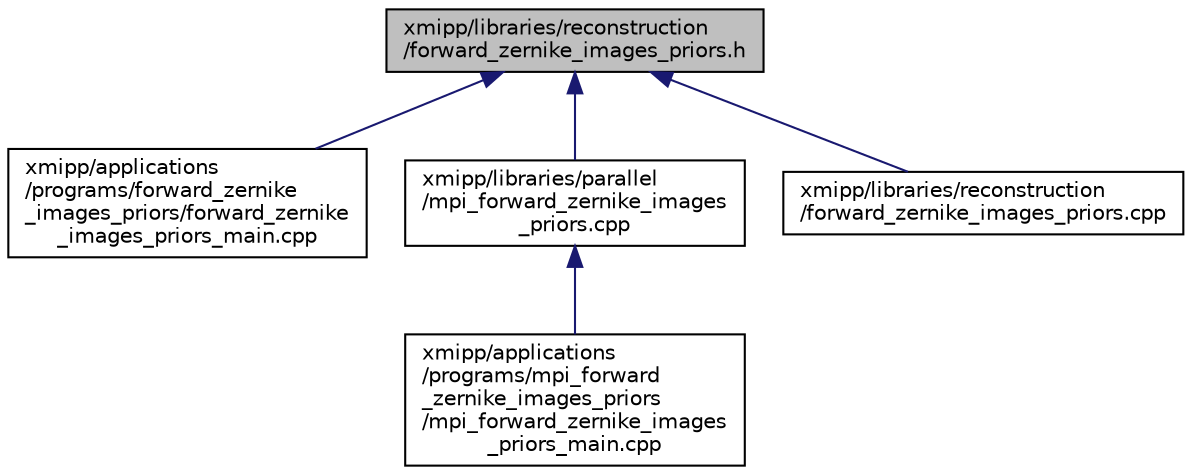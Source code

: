 digraph "xmipp/libraries/reconstruction/forward_zernike_images_priors.h"
{
  edge [fontname="Helvetica",fontsize="10",labelfontname="Helvetica",labelfontsize="10"];
  node [fontname="Helvetica",fontsize="10",shape=record];
  Node104 [label="xmipp/libraries/reconstruction\l/forward_zernike_images_priors.h",height=0.2,width=0.4,color="black", fillcolor="grey75", style="filled", fontcolor="black"];
  Node104 -> Node105 [dir="back",color="midnightblue",fontsize="10",style="solid",fontname="Helvetica"];
  Node105 [label="xmipp/applications\l/programs/forward_zernike\l_images_priors/forward_zernike\l_images_priors_main.cpp",height=0.2,width=0.4,color="black", fillcolor="white", style="filled",URL="$forward__zernike__images__priors__main_8cpp.html"];
  Node104 -> Node106 [dir="back",color="midnightblue",fontsize="10",style="solid",fontname="Helvetica"];
  Node106 [label="xmipp/libraries/parallel\l/mpi_forward_zernike_images\l_priors.cpp",height=0.2,width=0.4,color="black", fillcolor="white", style="filled",URL="$mpi__forward__zernike__images__priors_8cpp.html"];
  Node106 -> Node107 [dir="back",color="midnightblue",fontsize="10",style="solid",fontname="Helvetica"];
  Node107 [label="xmipp/applications\l/programs/mpi_forward\l_zernike_images_priors\l/mpi_forward_zernike_images\l_priors_main.cpp",height=0.2,width=0.4,color="black", fillcolor="white", style="filled",URL="$mpi__forward__zernike__images__priors__main_8cpp.html"];
  Node104 -> Node108 [dir="back",color="midnightblue",fontsize="10",style="solid",fontname="Helvetica"];
  Node108 [label="xmipp/libraries/reconstruction\l/forward_zernike_images_priors.cpp",height=0.2,width=0.4,color="black", fillcolor="white", style="filled",URL="$forward__zernike__images__priors_8cpp.html"];
}
